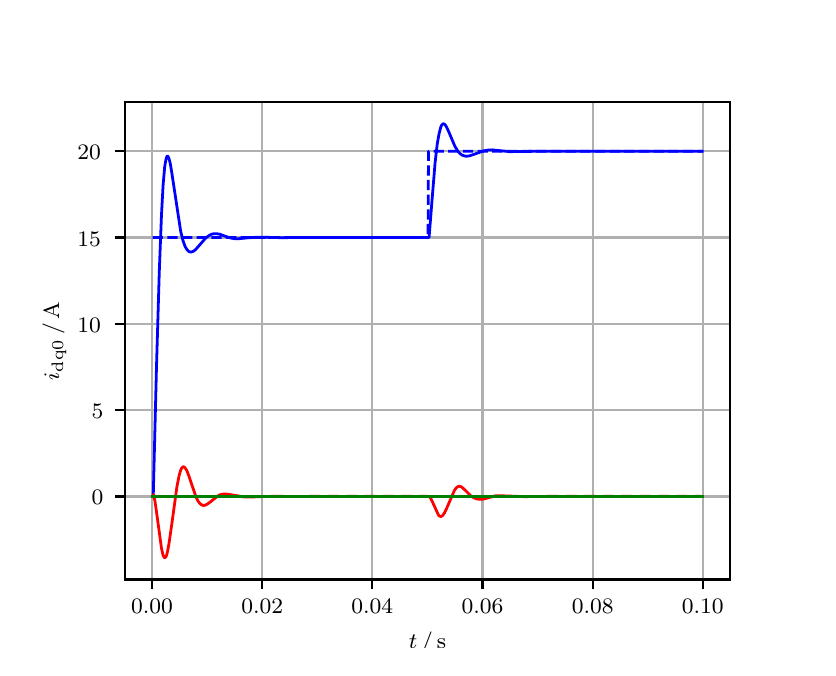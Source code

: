 \begingroup%
\makeatletter%
\begin{pgfpicture}%
\pgfpathrectangle{\pgfpointorigin}{\pgfqpoint{3.9in}{3.1in}}%
\pgfusepath{use as bounding box, clip}%
\begin{pgfscope}%
\pgfsetbuttcap%
\pgfsetmiterjoin%
\definecolor{currentfill}{rgb}{1.0,1.0,1.0}%
\pgfsetfillcolor{currentfill}%
\pgfsetlinewidth{0.0pt}%
\definecolor{currentstroke}{rgb}{1.0,1.0,1.0}%
\pgfsetstrokecolor{currentstroke}%
\pgfsetdash{}{0pt}%
\pgfpathmoveto{\pgfqpoint{0.0in}{0.0in}}%
\pgfpathlineto{\pgfqpoint{3.9in}{0.0in}}%
\pgfpathlineto{\pgfqpoint{3.9in}{3.1in}}%
\pgfpathlineto{\pgfqpoint{0.0in}{3.1in}}%
\pgfpathclose%
\pgfusepath{fill}%
\end{pgfscope}%
\begin{pgfscope}%
\pgfsetbuttcap%
\pgfsetmiterjoin%
\definecolor{currentfill}{rgb}{1.0,1.0,1.0}%
\pgfsetfillcolor{currentfill}%
\pgfsetlinewidth{0.0pt}%
\definecolor{currentstroke}{rgb}{0.0,0.0,0.0}%
\pgfsetstrokecolor{currentstroke}%
\pgfsetstrokeopacity{0.0}%
\pgfsetdash{}{0pt}%
\pgfpathmoveto{\pgfqpoint{0.487in}{0.341in}}%
\pgfpathlineto{\pgfqpoint{3.51in}{0.341in}}%
\pgfpathlineto{\pgfqpoint{3.51in}{2.728in}}%
\pgfpathlineto{\pgfqpoint{0.487in}{2.728in}}%
\pgfpathclose%
\pgfusepath{fill}%
\end{pgfscope}%
\begin{pgfscope}%
\pgfpathrectangle{\pgfqpoint{0.487in}{0.341in}}{\pgfqpoint{3.022in}{2.387in}}%
\pgfusepath{clip}%
\pgfsetrectcap%
\pgfsetroundjoin%
\pgfsetlinewidth{0.803pt}%
\definecolor{currentstroke}{rgb}{0.69,0.69,0.69}%
\pgfsetstrokecolor{currentstroke}%
\pgfsetdash{}{0pt}%
\pgfpathmoveto{\pgfqpoint{0.622in}{0.341in}}%
\pgfpathlineto{\pgfqpoint{0.622in}{2.728in}}%
\pgfusepath{stroke}%
\end{pgfscope}%
\begin{pgfscope}%
\pgfsetbuttcap%
\pgfsetroundjoin%
\definecolor{currentfill}{rgb}{0.0,0.0,0.0}%
\pgfsetfillcolor{currentfill}%
\pgfsetlinewidth{0.803pt}%
\definecolor{currentstroke}{rgb}{0.0,0.0,0.0}%
\pgfsetstrokecolor{currentstroke}%
\pgfsetdash{}{0pt}%
\pgfsys@defobject{currentmarker}{\pgfqpoint{0.0in}{-0.049in}}{\pgfqpoint{0.0in}{0.0in}}{%
\pgfpathmoveto{\pgfqpoint{0.0in}{0.0in}}%
\pgfpathlineto{\pgfqpoint{0.0in}{-0.049in}}%
\pgfusepath{stroke,fill}%
}%
\begin{pgfscope}%
\pgfsys@transformshift{0.622in}{0.341in}%
\pgfsys@useobject{currentmarker}{}%
\end{pgfscope}%
\end{pgfscope}%
\begin{pgfscope}%
\definecolor{textcolor}{rgb}{0.0,0.0,0.0}%
\pgfsetstrokecolor{textcolor}%
\pgfsetfillcolor{textcolor}%
\pgftext[x=0.622in,y=0.244in,,top]{\color{textcolor}\rmfamily\fontsize{8.0}{9.6}\selectfont 0.00}%
\end{pgfscope}%
\begin{pgfscope}%
\pgfpathrectangle{\pgfqpoint{0.487in}{0.341in}}{\pgfqpoint{3.022in}{2.387in}}%
\pgfusepath{clip}%
\pgfsetrectcap%
\pgfsetroundjoin%
\pgfsetlinewidth{0.803pt}%
\definecolor{currentstroke}{rgb}{0.69,0.69,0.69}%
\pgfsetstrokecolor{currentstroke}%
\pgfsetdash{}{0pt}%
\pgfpathmoveto{\pgfqpoint{1.173in}{0.341in}}%
\pgfpathlineto{\pgfqpoint{1.173in}{2.728in}}%
\pgfusepath{stroke}%
\end{pgfscope}%
\begin{pgfscope}%
\pgfsetbuttcap%
\pgfsetroundjoin%
\definecolor{currentfill}{rgb}{0.0,0.0,0.0}%
\pgfsetfillcolor{currentfill}%
\pgfsetlinewidth{0.803pt}%
\definecolor{currentstroke}{rgb}{0.0,0.0,0.0}%
\pgfsetstrokecolor{currentstroke}%
\pgfsetdash{}{0pt}%
\pgfsys@defobject{currentmarker}{\pgfqpoint{0.0in}{-0.049in}}{\pgfqpoint{0.0in}{0.0in}}{%
\pgfpathmoveto{\pgfqpoint{0.0in}{0.0in}}%
\pgfpathlineto{\pgfqpoint{0.0in}{-0.049in}}%
\pgfusepath{stroke,fill}%
}%
\begin{pgfscope}%
\pgfsys@transformshift{1.173in}{0.341in}%
\pgfsys@useobject{currentmarker}{}%
\end{pgfscope}%
\end{pgfscope}%
\begin{pgfscope}%
\definecolor{textcolor}{rgb}{0.0,0.0,0.0}%
\pgfsetstrokecolor{textcolor}%
\pgfsetfillcolor{textcolor}%
\pgftext[x=1.173in,y=0.244in,,top]{\color{textcolor}\rmfamily\fontsize{8.0}{9.6}\selectfont 0.02}%
\end{pgfscope}%
\begin{pgfscope}%
\pgfpathrectangle{\pgfqpoint{0.487in}{0.341in}}{\pgfqpoint{3.022in}{2.387in}}%
\pgfusepath{clip}%
\pgfsetrectcap%
\pgfsetroundjoin%
\pgfsetlinewidth{0.803pt}%
\definecolor{currentstroke}{rgb}{0.69,0.69,0.69}%
\pgfsetstrokecolor{currentstroke}%
\pgfsetdash{}{0pt}%
\pgfpathmoveto{\pgfqpoint{1.723in}{0.341in}}%
\pgfpathlineto{\pgfqpoint{1.723in}{2.728in}}%
\pgfusepath{stroke}%
\end{pgfscope}%
\begin{pgfscope}%
\pgfsetbuttcap%
\pgfsetroundjoin%
\definecolor{currentfill}{rgb}{0.0,0.0,0.0}%
\pgfsetfillcolor{currentfill}%
\pgfsetlinewidth{0.803pt}%
\definecolor{currentstroke}{rgb}{0.0,0.0,0.0}%
\pgfsetstrokecolor{currentstroke}%
\pgfsetdash{}{0pt}%
\pgfsys@defobject{currentmarker}{\pgfqpoint{0.0in}{-0.049in}}{\pgfqpoint{0.0in}{0.0in}}{%
\pgfpathmoveto{\pgfqpoint{0.0in}{0.0in}}%
\pgfpathlineto{\pgfqpoint{0.0in}{-0.049in}}%
\pgfusepath{stroke,fill}%
}%
\begin{pgfscope}%
\pgfsys@transformshift{1.723in}{0.341in}%
\pgfsys@useobject{currentmarker}{}%
\end{pgfscope}%
\end{pgfscope}%
\begin{pgfscope}%
\definecolor{textcolor}{rgb}{0.0,0.0,0.0}%
\pgfsetstrokecolor{textcolor}%
\pgfsetfillcolor{textcolor}%
\pgftext[x=1.723in,y=0.244in,,top]{\color{textcolor}\rmfamily\fontsize{8.0}{9.6}\selectfont 0.04}%
\end{pgfscope}%
\begin{pgfscope}%
\pgfpathrectangle{\pgfqpoint{0.487in}{0.341in}}{\pgfqpoint{3.022in}{2.387in}}%
\pgfusepath{clip}%
\pgfsetrectcap%
\pgfsetroundjoin%
\pgfsetlinewidth{0.803pt}%
\definecolor{currentstroke}{rgb}{0.69,0.69,0.69}%
\pgfsetstrokecolor{currentstroke}%
\pgfsetdash{}{0pt}%
\pgfpathmoveto{\pgfqpoint{2.274in}{0.341in}}%
\pgfpathlineto{\pgfqpoint{2.274in}{2.728in}}%
\pgfusepath{stroke}%
\end{pgfscope}%
\begin{pgfscope}%
\pgfsetbuttcap%
\pgfsetroundjoin%
\definecolor{currentfill}{rgb}{0.0,0.0,0.0}%
\pgfsetfillcolor{currentfill}%
\pgfsetlinewidth{0.803pt}%
\definecolor{currentstroke}{rgb}{0.0,0.0,0.0}%
\pgfsetstrokecolor{currentstroke}%
\pgfsetdash{}{0pt}%
\pgfsys@defobject{currentmarker}{\pgfqpoint{0.0in}{-0.049in}}{\pgfqpoint{0.0in}{0.0in}}{%
\pgfpathmoveto{\pgfqpoint{0.0in}{0.0in}}%
\pgfpathlineto{\pgfqpoint{0.0in}{-0.049in}}%
\pgfusepath{stroke,fill}%
}%
\begin{pgfscope}%
\pgfsys@transformshift{2.274in}{0.341in}%
\pgfsys@useobject{currentmarker}{}%
\end{pgfscope}%
\end{pgfscope}%
\begin{pgfscope}%
\definecolor{textcolor}{rgb}{0.0,0.0,0.0}%
\pgfsetstrokecolor{textcolor}%
\pgfsetfillcolor{textcolor}%
\pgftext[x=2.274in,y=0.244in,,top]{\color{textcolor}\rmfamily\fontsize{8.0}{9.6}\selectfont 0.06}%
\end{pgfscope}%
\begin{pgfscope}%
\pgfpathrectangle{\pgfqpoint{0.487in}{0.341in}}{\pgfqpoint{3.022in}{2.387in}}%
\pgfusepath{clip}%
\pgfsetrectcap%
\pgfsetroundjoin%
\pgfsetlinewidth{0.803pt}%
\definecolor{currentstroke}{rgb}{0.69,0.69,0.69}%
\pgfsetstrokecolor{currentstroke}%
\pgfsetdash{}{0pt}%
\pgfpathmoveto{\pgfqpoint{2.825in}{0.341in}}%
\pgfpathlineto{\pgfqpoint{2.825in}{2.728in}}%
\pgfusepath{stroke}%
\end{pgfscope}%
\begin{pgfscope}%
\pgfsetbuttcap%
\pgfsetroundjoin%
\definecolor{currentfill}{rgb}{0.0,0.0,0.0}%
\pgfsetfillcolor{currentfill}%
\pgfsetlinewidth{0.803pt}%
\definecolor{currentstroke}{rgb}{0.0,0.0,0.0}%
\pgfsetstrokecolor{currentstroke}%
\pgfsetdash{}{0pt}%
\pgfsys@defobject{currentmarker}{\pgfqpoint{0.0in}{-0.049in}}{\pgfqpoint{0.0in}{0.0in}}{%
\pgfpathmoveto{\pgfqpoint{0.0in}{0.0in}}%
\pgfpathlineto{\pgfqpoint{0.0in}{-0.049in}}%
\pgfusepath{stroke,fill}%
}%
\begin{pgfscope}%
\pgfsys@transformshift{2.825in}{0.341in}%
\pgfsys@useobject{currentmarker}{}%
\end{pgfscope}%
\end{pgfscope}%
\begin{pgfscope}%
\definecolor{textcolor}{rgb}{0.0,0.0,0.0}%
\pgfsetstrokecolor{textcolor}%
\pgfsetfillcolor{textcolor}%
\pgftext[x=2.825in,y=0.244in,,top]{\color{textcolor}\rmfamily\fontsize{8.0}{9.6}\selectfont 0.08}%
\end{pgfscope}%
\begin{pgfscope}%
\pgfpathrectangle{\pgfqpoint{0.487in}{0.341in}}{\pgfqpoint{3.022in}{2.387in}}%
\pgfusepath{clip}%
\pgfsetrectcap%
\pgfsetroundjoin%
\pgfsetlinewidth{0.803pt}%
\definecolor{currentstroke}{rgb}{0.69,0.69,0.69}%
\pgfsetstrokecolor{currentstroke}%
\pgfsetdash{}{0pt}%
\pgfpathmoveto{\pgfqpoint{3.375in}{0.341in}}%
\pgfpathlineto{\pgfqpoint{3.375in}{2.728in}}%
\pgfusepath{stroke}%
\end{pgfscope}%
\begin{pgfscope}%
\pgfsetbuttcap%
\pgfsetroundjoin%
\definecolor{currentfill}{rgb}{0.0,0.0,0.0}%
\pgfsetfillcolor{currentfill}%
\pgfsetlinewidth{0.803pt}%
\definecolor{currentstroke}{rgb}{0.0,0.0,0.0}%
\pgfsetstrokecolor{currentstroke}%
\pgfsetdash{}{0pt}%
\pgfsys@defobject{currentmarker}{\pgfqpoint{0.0in}{-0.049in}}{\pgfqpoint{0.0in}{0.0in}}{%
\pgfpathmoveto{\pgfqpoint{0.0in}{0.0in}}%
\pgfpathlineto{\pgfqpoint{0.0in}{-0.049in}}%
\pgfusepath{stroke,fill}%
}%
\begin{pgfscope}%
\pgfsys@transformshift{3.375in}{0.341in}%
\pgfsys@useobject{currentmarker}{}%
\end{pgfscope}%
\end{pgfscope}%
\begin{pgfscope}%
\definecolor{textcolor}{rgb}{0.0,0.0,0.0}%
\pgfsetstrokecolor{textcolor}%
\pgfsetfillcolor{textcolor}%
\pgftext[x=3.375in,y=0.244in,,top]{\color{textcolor}\rmfamily\fontsize{8.0}{9.6}\selectfont 0.10}%
\end{pgfscope}%
\begin{pgfscope}%
\definecolor{textcolor}{rgb}{0.0,0.0,0.0}%
\pgfsetstrokecolor{textcolor}%
\pgfsetfillcolor{textcolor}%
\pgftext[x=1.999in,y=0.081in,,top]{\color{textcolor}\rmfamily\fontsize{8.0}{9.6}\selectfont \(\displaystyle t\,/\,\mathrm{s}\)}%
\end{pgfscope}%
\begin{pgfscope}%
\pgfpathrectangle{\pgfqpoint{0.487in}{0.341in}}{\pgfqpoint{3.022in}{2.387in}}%
\pgfusepath{clip}%
\pgfsetrectcap%
\pgfsetroundjoin%
\pgfsetlinewidth{0.803pt}%
\definecolor{currentstroke}{rgb}{0.69,0.69,0.69}%
\pgfsetstrokecolor{currentstroke}%
\pgfsetdash{}{0pt}%
\pgfpathmoveto{\pgfqpoint{0.487in}{0.756in}}%
\pgfpathlineto{\pgfqpoint{3.51in}{0.756in}}%
\pgfusepath{stroke}%
\end{pgfscope}%
\begin{pgfscope}%
\pgfsetbuttcap%
\pgfsetroundjoin%
\definecolor{currentfill}{rgb}{0.0,0.0,0.0}%
\pgfsetfillcolor{currentfill}%
\pgfsetlinewidth{0.803pt}%
\definecolor{currentstroke}{rgb}{0.0,0.0,0.0}%
\pgfsetstrokecolor{currentstroke}%
\pgfsetdash{}{0pt}%
\pgfsys@defobject{currentmarker}{\pgfqpoint{-0.049in}{0.0in}}{\pgfqpoint{-0.0in}{0.0in}}{%
\pgfpathmoveto{\pgfqpoint{-0.0in}{0.0in}}%
\pgfpathlineto{\pgfqpoint{-0.049in}{0.0in}}%
\pgfusepath{stroke,fill}%
}%
\begin{pgfscope}%
\pgfsys@transformshift{0.487in}{0.756in}%
\pgfsys@useobject{currentmarker}{}%
\end{pgfscope}%
\end{pgfscope}%
\begin{pgfscope}%
\definecolor{textcolor}{rgb}{0.0,0.0,0.0}%
\pgfsetstrokecolor{textcolor}%
\pgfsetfillcolor{textcolor}%
\pgftext[x=0.32in, y=0.714in, left, base]{\color{textcolor}\rmfamily\fontsize{8.0}{9.6}\selectfont 0}%
\end{pgfscope}%
\begin{pgfscope}%
\pgfpathrectangle{\pgfqpoint{0.487in}{0.341in}}{\pgfqpoint{3.022in}{2.387in}}%
\pgfusepath{clip}%
\pgfsetrectcap%
\pgfsetroundjoin%
\pgfsetlinewidth{0.803pt}%
\definecolor{currentstroke}{rgb}{0.69,0.69,0.69}%
\pgfsetstrokecolor{currentstroke}%
\pgfsetdash{}{0pt}%
\pgfpathmoveto{\pgfqpoint{0.487in}{1.188in}}%
\pgfpathlineto{\pgfqpoint{3.51in}{1.188in}}%
\pgfusepath{stroke}%
\end{pgfscope}%
\begin{pgfscope}%
\pgfsetbuttcap%
\pgfsetroundjoin%
\definecolor{currentfill}{rgb}{0.0,0.0,0.0}%
\pgfsetfillcolor{currentfill}%
\pgfsetlinewidth{0.803pt}%
\definecolor{currentstroke}{rgb}{0.0,0.0,0.0}%
\pgfsetstrokecolor{currentstroke}%
\pgfsetdash{}{0pt}%
\pgfsys@defobject{currentmarker}{\pgfqpoint{-0.049in}{0.0in}}{\pgfqpoint{-0.0in}{0.0in}}{%
\pgfpathmoveto{\pgfqpoint{-0.0in}{0.0in}}%
\pgfpathlineto{\pgfqpoint{-0.049in}{0.0in}}%
\pgfusepath{stroke,fill}%
}%
\begin{pgfscope}%
\pgfsys@transformshift{0.487in}{1.188in}%
\pgfsys@useobject{currentmarker}{}%
\end{pgfscope}%
\end{pgfscope}%
\begin{pgfscope}%
\definecolor{textcolor}{rgb}{0.0,0.0,0.0}%
\pgfsetstrokecolor{textcolor}%
\pgfsetfillcolor{textcolor}%
\pgftext[x=0.32in, y=1.146in, left, base]{\color{textcolor}\rmfamily\fontsize{8.0}{9.6}\selectfont 5}%
\end{pgfscope}%
\begin{pgfscope}%
\pgfpathrectangle{\pgfqpoint{0.487in}{0.341in}}{\pgfqpoint{3.022in}{2.387in}}%
\pgfusepath{clip}%
\pgfsetrectcap%
\pgfsetroundjoin%
\pgfsetlinewidth{0.803pt}%
\definecolor{currentstroke}{rgb}{0.69,0.69,0.69}%
\pgfsetstrokecolor{currentstroke}%
\pgfsetdash{}{0pt}%
\pgfpathmoveto{\pgfqpoint{0.487in}{1.619in}}%
\pgfpathlineto{\pgfqpoint{3.51in}{1.619in}}%
\pgfusepath{stroke}%
\end{pgfscope}%
\begin{pgfscope}%
\pgfsetbuttcap%
\pgfsetroundjoin%
\definecolor{currentfill}{rgb}{0.0,0.0,0.0}%
\pgfsetfillcolor{currentfill}%
\pgfsetlinewidth{0.803pt}%
\definecolor{currentstroke}{rgb}{0.0,0.0,0.0}%
\pgfsetstrokecolor{currentstroke}%
\pgfsetdash{}{0pt}%
\pgfsys@defobject{currentmarker}{\pgfqpoint{-0.049in}{0.0in}}{\pgfqpoint{-0.0in}{0.0in}}{%
\pgfpathmoveto{\pgfqpoint{-0.0in}{0.0in}}%
\pgfpathlineto{\pgfqpoint{-0.049in}{0.0in}}%
\pgfusepath{stroke,fill}%
}%
\begin{pgfscope}%
\pgfsys@transformshift{0.487in}{1.619in}%
\pgfsys@useobject{currentmarker}{}%
\end{pgfscope}%
\end{pgfscope}%
\begin{pgfscope}%
\definecolor{textcolor}{rgb}{0.0,0.0,0.0}%
\pgfsetstrokecolor{textcolor}%
\pgfsetfillcolor{textcolor}%
\pgftext[x=0.249in, y=1.577in, left, base]{\color{textcolor}\rmfamily\fontsize{8.0}{9.6}\selectfont 10}%
\end{pgfscope}%
\begin{pgfscope}%
\pgfpathrectangle{\pgfqpoint{0.487in}{0.341in}}{\pgfqpoint{3.022in}{2.387in}}%
\pgfusepath{clip}%
\pgfsetrectcap%
\pgfsetroundjoin%
\pgfsetlinewidth{0.803pt}%
\definecolor{currentstroke}{rgb}{0.69,0.69,0.69}%
\pgfsetstrokecolor{currentstroke}%
\pgfsetdash{}{0pt}%
\pgfpathmoveto{\pgfqpoint{0.487in}{2.051in}}%
\pgfpathlineto{\pgfqpoint{3.51in}{2.051in}}%
\pgfusepath{stroke}%
\end{pgfscope}%
\begin{pgfscope}%
\pgfsetbuttcap%
\pgfsetroundjoin%
\definecolor{currentfill}{rgb}{0.0,0.0,0.0}%
\pgfsetfillcolor{currentfill}%
\pgfsetlinewidth{0.803pt}%
\definecolor{currentstroke}{rgb}{0.0,0.0,0.0}%
\pgfsetstrokecolor{currentstroke}%
\pgfsetdash{}{0pt}%
\pgfsys@defobject{currentmarker}{\pgfqpoint{-0.049in}{0.0in}}{\pgfqpoint{-0.0in}{0.0in}}{%
\pgfpathmoveto{\pgfqpoint{-0.0in}{0.0in}}%
\pgfpathlineto{\pgfqpoint{-0.049in}{0.0in}}%
\pgfusepath{stroke,fill}%
}%
\begin{pgfscope}%
\pgfsys@transformshift{0.487in}{2.051in}%
\pgfsys@useobject{currentmarker}{}%
\end{pgfscope}%
\end{pgfscope}%
\begin{pgfscope}%
\definecolor{textcolor}{rgb}{0.0,0.0,0.0}%
\pgfsetstrokecolor{textcolor}%
\pgfsetfillcolor{textcolor}%
\pgftext[x=0.249in, y=2.008in, left, base]{\color{textcolor}\rmfamily\fontsize{8.0}{9.6}\selectfont 15}%
\end{pgfscope}%
\begin{pgfscope}%
\pgfpathrectangle{\pgfqpoint{0.487in}{0.341in}}{\pgfqpoint{3.022in}{2.387in}}%
\pgfusepath{clip}%
\pgfsetrectcap%
\pgfsetroundjoin%
\pgfsetlinewidth{0.803pt}%
\definecolor{currentstroke}{rgb}{0.69,0.69,0.69}%
\pgfsetstrokecolor{currentstroke}%
\pgfsetdash{}{0pt}%
\pgfpathmoveto{\pgfqpoint{0.487in}{2.482in}}%
\pgfpathlineto{\pgfqpoint{3.51in}{2.482in}}%
\pgfusepath{stroke}%
\end{pgfscope}%
\begin{pgfscope}%
\pgfsetbuttcap%
\pgfsetroundjoin%
\definecolor{currentfill}{rgb}{0.0,0.0,0.0}%
\pgfsetfillcolor{currentfill}%
\pgfsetlinewidth{0.803pt}%
\definecolor{currentstroke}{rgb}{0.0,0.0,0.0}%
\pgfsetstrokecolor{currentstroke}%
\pgfsetdash{}{0pt}%
\pgfsys@defobject{currentmarker}{\pgfqpoint{-0.049in}{0.0in}}{\pgfqpoint{-0.0in}{0.0in}}{%
\pgfpathmoveto{\pgfqpoint{-0.0in}{0.0in}}%
\pgfpathlineto{\pgfqpoint{-0.049in}{0.0in}}%
\pgfusepath{stroke,fill}%
}%
\begin{pgfscope}%
\pgfsys@transformshift{0.487in}{2.482in}%
\pgfsys@useobject{currentmarker}{}%
\end{pgfscope}%
\end{pgfscope}%
\begin{pgfscope}%
\definecolor{textcolor}{rgb}{0.0,0.0,0.0}%
\pgfsetstrokecolor{textcolor}%
\pgfsetfillcolor{textcolor}%
\pgftext[x=0.249in, y=2.44in, left, base]{\color{textcolor}\rmfamily\fontsize{8.0}{9.6}\selectfont 20}%
\end{pgfscope}%
\begin{pgfscope}%
\definecolor{textcolor}{rgb}{0.0,0.0,0.0}%
\pgfsetstrokecolor{textcolor}%
\pgfsetfillcolor{textcolor}%
\pgftext[x=0.193in,y=1.534in,,bottom,rotate=90.0]{\color{textcolor}\rmfamily\fontsize{8.0}{9.6}\selectfont \(\displaystyle i_{\mathrm{dq0}}\,/\,\mathrm{A}\)}%
\end{pgfscope}%
\begin{pgfscope}%
\pgfpathrectangle{\pgfqpoint{0.487in}{0.341in}}{\pgfqpoint{3.022in}{2.387in}}%
\pgfusepath{clip}%
\pgfsetrectcap%
\pgfsetroundjoin%
\pgfsetlinewidth{1.004pt}%
\definecolor{currentstroke}{rgb}{0.0,0.0,1.0}%
\pgfsetstrokecolor{currentstroke}%
\pgfsetdash{}{0pt}%
\pgfpathmoveto{\pgfqpoint{0.625in}{0.756in}}%
\pgfpathlineto{\pgfqpoint{0.628in}{0.762in}}%
\pgfpathlineto{\pgfqpoint{0.644in}{1.401in}}%
\pgfpathlineto{\pgfqpoint{0.658in}{1.879in}}%
\pgfpathlineto{\pgfqpoint{0.669in}{2.163in}}%
\pgfpathlineto{\pgfqpoint{0.677in}{2.311in}}%
\pgfpathlineto{\pgfqpoint{0.685in}{2.404in}}%
\pgfpathlineto{\pgfqpoint{0.691in}{2.439in}}%
\pgfpathlineto{\pgfqpoint{0.696in}{2.456in}}%
\pgfpathlineto{\pgfqpoint{0.699in}{2.458in}}%
\pgfpathlineto{\pgfqpoint{0.702in}{2.456in}}%
\pgfpathlineto{\pgfqpoint{0.707in}{2.444in}}%
\pgfpathlineto{\pgfqpoint{0.713in}{2.421in}}%
\pgfpathlineto{\pgfqpoint{0.721in}{2.372in}}%
\pgfpathlineto{\pgfqpoint{0.765in}{2.082in}}%
\pgfpathlineto{\pgfqpoint{0.776in}{2.037in}}%
\pgfpathlineto{\pgfqpoint{0.787in}{2.006in}}%
\pgfpathlineto{\pgfqpoint{0.796in}{1.991in}}%
\pgfpathlineto{\pgfqpoint{0.804in}{1.982in}}%
\pgfpathlineto{\pgfqpoint{0.812in}{1.978in}}%
\pgfpathlineto{\pgfqpoint{0.82in}{1.979in}}%
\pgfpathlineto{\pgfqpoint{0.829in}{1.982in}}%
\pgfpathlineto{\pgfqpoint{0.84in}{1.991in}}%
\pgfpathlineto{\pgfqpoint{0.856in}{2.009in}}%
\pgfpathlineto{\pgfqpoint{0.889in}{2.047in}}%
\pgfpathlineto{\pgfqpoint{0.903in}{2.058in}}%
\pgfpathlineto{\pgfqpoint{0.917in}{2.066in}}%
\pgfpathlineto{\pgfqpoint{0.93in}{2.07in}}%
\pgfpathlineto{\pgfqpoint{0.944in}{2.07in}}%
\pgfpathlineto{\pgfqpoint{0.961in}{2.067in}}%
\pgfpathlineto{\pgfqpoint{0.988in}{2.057in}}%
\pgfpathlineto{\pgfqpoint{1.016in}{2.048in}}%
\pgfpathlineto{\pgfqpoint{1.035in}{2.045in}}%
\pgfpathlineto{\pgfqpoint{1.057in}{2.045in}}%
\pgfpathlineto{\pgfqpoint{1.098in}{2.049in}}%
\pgfpathlineto{\pgfqpoint{1.145in}{2.052in}}%
\pgfpathlineto{\pgfqpoint{1.184in}{2.052in}}%
\pgfpathlineto{\pgfqpoint{1.266in}{2.05in}}%
\pgfpathlineto{\pgfqpoint{1.39in}{2.051in}}%
\pgfpathlineto{\pgfqpoint{2.004in}{2.051in}}%
\pgfpathlineto{\pgfqpoint{2.007in}{2.051in}}%
\pgfpathlineto{\pgfqpoint{2.021in}{2.228in}}%
\pgfpathlineto{\pgfqpoint{2.037in}{2.424in}}%
\pgfpathlineto{\pgfqpoint{2.048in}{2.52in}}%
\pgfpathlineto{\pgfqpoint{2.057in}{2.57in}}%
\pgfpathlineto{\pgfqpoint{2.065in}{2.601in}}%
\pgfpathlineto{\pgfqpoint{2.07in}{2.613in}}%
\pgfpathlineto{\pgfqpoint{2.076in}{2.619in}}%
\pgfpathlineto{\pgfqpoint{2.081in}{2.619in}}%
\pgfpathlineto{\pgfqpoint{2.087in}{2.615in}}%
\pgfpathlineto{\pgfqpoint{2.095in}{2.602in}}%
\pgfpathlineto{\pgfqpoint{2.106in}{2.578in}}%
\pgfpathlineto{\pgfqpoint{2.136in}{2.507in}}%
\pgfpathlineto{\pgfqpoint{2.15in}{2.484in}}%
\pgfpathlineto{\pgfqpoint{2.161in}{2.471in}}%
\pgfpathlineto{\pgfqpoint{2.172in}{2.463in}}%
\pgfpathlineto{\pgfqpoint{2.183in}{2.459in}}%
\pgfpathlineto{\pgfqpoint{2.194in}{2.457in}}%
\pgfpathlineto{\pgfqpoint{2.208in}{2.459in}}%
\pgfpathlineto{\pgfqpoint{2.227in}{2.465in}}%
\pgfpathlineto{\pgfqpoint{2.28in}{2.484in}}%
\pgfpathlineto{\pgfqpoint{2.302in}{2.488in}}%
\pgfpathlineto{\pgfqpoint{2.324in}{2.489in}}%
\pgfpathlineto{\pgfqpoint{2.351in}{2.486in}}%
\pgfpathlineto{\pgfqpoint{2.412in}{2.48in}}%
\pgfpathlineto{\pgfqpoint{2.459in}{2.481in}}%
\pgfpathlineto{\pgfqpoint{2.571in}{2.482in}}%
\pgfpathlineto{\pgfqpoint{2.693in}{2.482in}}%
\pgfpathlineto{\pgfqpoint{2.819in}{2.482in}}%
\pgfpathlineto{\pgfqpoint{2.984in}{2.482in}}%
\pgfpathlineto{\pgfqpoint{3.285in}{2.482in}}%
\pgfpathlineto{\pgfqpoint{3.373in}{2.482in}}%
\pgfpathlineto{\pgfqpoint{3.373in}{2.482in}}%
\pgfusepath{stroke}%
\end{pgfscope}%
\begin{pgfscope}%
\pgfpathrectangle{\pgfqpoint{0.487in}{0.341in}}{\pgfqpoint{3.022in}{2.387in}}%
\pgfusepath{clip}%
\pgfsetrectcap%
\pgfsetroundjoin%
\pgfsetlinewidth{1.004pt}%
\definecolor{currentstroke}{rgb}{1.0,0.0,0.0}%
\pgfsetstrokecolor{currentstroke}%
\pgfsetdash{}{0pt}%
\pgfpathmoveto{\pgfqpoint{0.625in}{0.756in}}%
\pgfpathlineto{\pgfqpoint{0.628in}{0.766in}}%
\pgfpathlineto{\pgfqpoint{0.63in}{0.76in}}%
\pgfpathlineto{\pgfqpoint{0.636in}{0.735in}}%
\pgfpathlineto{\pgfqpoint{0.644in}{0.68in}}%
\pgfpathlineto{\pgfqpoint{0.669in}{0.497in}}%
\pgfpathlineto{\pgfqpoint{0.677in}{0.462in}}%
\pgfpathlineto{\pgfqpoint{0.683in}{0.451in}}%
\pgfpathlineto{\pgfqpoint{0.685in}{0.45in}}%
\pgfpathlineto{\pgfqpoint{0.688in}{0.451in}}%
\pgfpathlineto{\pgfqpoint{0.694in}{0.46in}}%
\pgfpathlineto{\pgfqpoint{0.699in}{0.479in}}%
\pgfpathlineto{\pgfqpoint{0.707in}{0.523in}}%
\pgfpathlineto{\pgfqpoint{0.721in}{0.621in}}%
\pgfpathlineto{\pgfqpoint{0.746in}{0.803in}}%
\pgfpathlineto{\pgfqpoint{0.757in}{0.86in}}%
\pgfpathlineto{\pgfqpoint{0.765in}{0.888in}}%
\pgfpathlineto{\pgfqpoint{0.771in}{0.899in}}%
\pgfpathlineto{\pgfqpoint{0.776in}{0.904in}}%
\pgfpathlineto{\pgfqpoint{0.782in}{0.904in}}%
\pgfpathlineto{\pgfqpoint{0.787in}{0.899in}}%
\pgfpathlineto{\pgfqpoint{0.796in}{0.885in}}%
\pgfpathlineto{\pgfqpoint{0.807in}{0.856in}}%
\pgfpathlineto{\pgfqpoint{0.842in}{0.752in}}%
\pgfpathlineto{\pgfqpoint{0.853in}{0.731in}}%
\pgfpathlineto{\pgfqpoint{0.862in}{0.72in}}%
\pgfpathlineto{\pgfqpoint{0.87in}{0.714in}}%
\pgfpathlineto{\pgfqpoint{0.878in}{0.711in}}%
\pgfpathlineto{\pgfqpoint{0.886in}{0.712in}}%
\pgfpathlineto{\pgfqpoint{0.897in}{0.717in}}%
\pgfpathlineto{\pgfqpoint{0.911in}{0.727in}}%
\pgfpathlineto{\pgfqpoint{0.95in}{0.758in}}%
\pgfpathlineto{\pgfqpoint{0.964in}{0.765in}}%
\pgfpathlineto{\pgfqpoint{0.977in}{0.768in}}%
\pgfpathlineto{\pgfqpoint{0.994in}{0.768in}}%
\pgfpathlineto{\pgfqpoint{1.027in}{0.763in}}%
\pgfpathlineto{\pgfqpoint{1.087in}{0.753in}}%
\pgfpathlineto{\pgfqpoint{1.109in}{0.753in}}%
\pgfpathlineto{\pgfqpoint{1.189in}{0.756in}}%
\pgfpathlineto{\pgfqpoint{1.25in}{0.757in}}%
\pgfpathlineto{\pgfqpoint{1.302in}{0.756in}}%
\pgfpathlineto{\pgfqpoint{1.349in}{0.756in}}%
\pgfpathlineto{\pgfqpoint{1.385in}{0.756in}}%
\pgfpathlineto{\pgfqpoint{1.437in}{0.757in}}%
\pgfpathlineto{\pgfqpoint{1.481in}{0.756in}}%
\pgfpathlineto{\pgfqpoint{1.531in}{0.757in}}%
\pgfpathlineto{\pgfqpoint{1.572in}{0.756in}}%
\pgfpathlineto{\pgfqpoint{1.622in}{0.757in}}%
\pgfpathlineto{\pgfqpoint{1.666in}{0.756in}}%
\pgfpathlineto{\pgfqpoint{1.712in}{0.757in}}%
\pgfpathlineto{\pgfqpoint{1.756in}{0.756in}}%
\pgfpathlineto{\pgfqpoint{1.806in}{0.757in}}%
\pgfpathlineto{\pgfqpoint{1.847in}{0.756in}}%
\pgfpathlineto{\pgfqpoint{1.897in}{0.757in}}%
\pgfpathlineto{\pgfqpoint{1.938in}{0.756in}}%
\pgfpathlineto{\pgfqpoint{1.988in}{0.757in}}%
\pgfpathlineto{\pgfqpoint{2.007in}{0.756in}}%
\pgfpathlineto{\pgfqpoint{2.013in}{0.75in}}%
\pgfpathlineto{\pgfqpoint{2.021in}{0.735in}}%
\pgfpathlineto{\pgfqpoint{2.054in}{0.663in}}%
\pgfpathlineto{\pgfqpoint{2.059in}{0.658in}}%
\pgfpathlineto{\pgfqpoint{2.065in}{0.656in}}%
\pgfpathlineto{\pgfqpoint{2.07in}{0.657in}}%
\pgfpathlineto{\pgfqpoint{2.076in}{0.662in}}%
\pgfpathlineto{\pgfqpoint{2.084in}{0.674in}}%
\pgfpathlineto{\pgfqpoint{2.095in}{0.697in}}%
\pgfpathlineto{\pgfqpoint{2.134in}{0.787in}}%
\pgfpathlineto{\pgfqpoint{2.142in}{0.798in}}%
\pgfpathlineto{\pgfqpoint{2.15in}{0.805in}}%
\pgfpathlineto{\pgfqpoint{2.158in}{0.807in}}%
\pgfpathlineto{\pgfqpoint{2.167in}{0.805in}}%
\pgfpathlineto{\pgfqpoint{2.175in}{0.799in}}%
\pgfpathlineto{\pgfqpoint{2.189in}{0.786in}}%
\pgfpathlineto{\pgfqpoint{2.216in}{0.759in}}%
\pgfpathlineto{\pgfqpoint{2.23in}{0.75in}}%
\pgfpathlineto{\pgfqpoint{2.244in}{0.744in}}%
\pgfpathlineto{\pgfqpoint{2.258in}{0.742in}}%
\pgfpathlineto{\pgfqpoint{2.274in}{0.742in}}%
\pgfpathlineto{\pgfqpoint{2.291in}{0.746in}}%
\pgfpathlineto{\pgfqpoint{2.337in}{0.759in}}%
\pgfpathlineto{\pgfqpoint{2.357in}{0.76in}}%
\pgfpathlineto{\pgfqpoint{2.437in}{0.757in}}%
\pgfpathlineto{\pgfqpoint{2.483in}{0.755in}}%
\pgfpathlineto{\pgfqpoint{2.544in}{0.756in}}%
\pgfpathlineto{\pgfqpoint{2.574in}{0.756in}}%
\pgfpathlineto{\pgfqpoint{2.626in}{0.757in}}%
\pgfpathlineto{\pgfqpoint{2.673in}{0.756in}}%
\pgfpathlineto{\pgfqpoint{2.717in}{0.757in}}%
\pgfpathlineto{\pgfqpoint{2.767in}{0.756in}}%
\pgfpathlineto{\pgfqpoint{2.808in}{0.757in}}%
\pgfpathlineto{\pgfqpoint{2.861in}{0.756in}}%
\pgfpathlineto{\pgfqpoint{2.902in}{0.757in}}%
\pgfpathlineto{\pgfqpoint{2.949in}{0.756in}}%
\pgfpathlineto{\pgfqpoint{2.993in}{0.757in}}%
\pgfpathlineto{\pgfqpoint{3.042in}{0.756in}}%
\pgfpathlineto{\pgfqpoint{3.084in}{0.757in}}%
\pgfpathlineto{\pgfqpoint{3.136in}{0.756in}}%
\pgfpathlineto{\pgfqpoint{3.177in}{0.757in}}%
\pgfpathlineto{\pgfqpoint{3.227in}{0.756in}}%
\pgfpathlineto{\pgfqpoint{3.268in}{0.757in}}%
\pgfpathlineto{\pgfqpoint{3.318in}{0.756in}}%
\pgfpathlineto{\pgfqpoint{3.359in}{0.757in}}%
\pgfpathlineto{\pgfqpoint{3.373in}{0.756in}}%
\pgfpathlineto{\pgfqpoint{3.373in}{0.756in}}%
\pgfusepath{stroke}%
\end{pgfscope}%
\begin{pgfscope}%
\pgfpathrectangle{\pgfqpoint{0.487in}{0.341in}}{\pgfqpoint{3.022in}{2.387in}}%
\pgfusepath{clip}%
\pgfsetrectcap%
\pgfsetroundjoin%
\pgfsetlinewidth{1.004pt}%
\definecolor{currentstroke}{rgb}{0.0,0.5,0.0}%
\pgfsetstrokecolor{currentstroke}%
\pgfsetdash{}{0pt}%
\pgfpathmoveto{\pgfqpoint{0.625in}{0.756in}}%
\pgfpathlineto{\pgfqpoint{3.373in}{0.756in}}%
\pgfpathlineto{\pgfqpoint{3.373in}{0.756in}}%
\pgfusepath{stroke}%
\end{pgfscope}%
\begin{pgfscope}%
\pgfpathrectangle{\pgfqpoint{0.487in}{0.341in}}{\pgfqpoint{3.022in}{2.387in}}%
\pgfusepath{clip}%
\pgfsetbuttcap%
\pgfsetroundjoin%
\pgfsetlinewidth{1.004pt}%
\definecolor{currentstroke}{rgb}{0.0,0.0,1.0}%
\pgfsetstrokecolor{currentstroke}%
\pgfsetdash{{3.7pt}{1.6pt}}{0.0pt}%
\pgfpathmoveto{\pgfqpoint{0.625in}{2.051in}}%
\pgfpathlineto{\pgfqpoint{2.002in}{2.051in}}%
\pgfpathlineto{\pgfqpoint{2.004in}{2.482in}}%
\pgfpathlineto{\pgfqpoint{3.373in}{2.482in}}%
\pgfpathlineto{\pgfqpoint{3.373in}{2.482in}}%
\pgfusepath{stroke}%
\end{pgfscope}%
\begin{pgfscope}%
\pgfpathrectangle{\pgfqpoint{0.487in}{0.341in}}{\pgfqpoint{3.022in}{2.387in}}%
\pgfusepath{clip}%
\pgfsetbuttcap%
\pgfsetroundjoin%
\pgfsetlinewidth{1.004pt}%
\definecolor{currentstroke}{rgb}{1.0,0.0,0.0}%
\pgfsetstrokecolor{currentstroke}%
\pgfsetdash{{3.7pt}{1.6pt}}{0.0pt}%
\pgfpathmoveto{\pgfqpoint{0.625in}{0.756in}}%
\pgfpathlineto{\pgfqpoint{3.373in}{0.756in}}%
\pgfpathlineto{\pgfqpoint{3.373in}{0.756in}}%
\pgfusepath{stroke}%
\end{pgfscope}%
\begin{pgfscope}%
\pgfpathrectangle{\pgfqpoint{0.487in}{0.341in}}{\pgfqpoint{3.022in}{2.387in}}%
\pgfusepath{clip}%
\pgfsetbuttcap%
\pgfsetroundjoin%
\pgfsetlinewidth{1.004pt}%
\definecolor{currentstroke}{rgb}{0.0,0.5,0.0}%
\pgfsetstrokecolor{currentstroke}%
\pgfsetdash{{3.7pt}{1.6pt}}{0.0pt}%
\pgfpathmoveto{\pgfqpoint{0.625in}{0.756in}}%
\pgfpathlineto{\pgfqpoint{3.373in}{0.756in}}%
\pgfpathlineto{\pgfqpoint{3.373in}{0.756in}}%
\pgfusepath{stroke}%
\end{pgfscope}%
\begin{pgfscope}%
\pgfsetrectcap%
\pgfsetmiterjoin%
\pgfsetlinewidth{0.803pt}%
\definecolor{currentstroke}{rgb}{0.0,0.0,0.0}%
\pgfsetstrokecolor{currentstroke}%
\pgfsetdash{}{0pt}%
\pgfpathmoveto{\pgfqpoint{0.487in}{0.341in}}%
\pgfpathlineto{\pgfqpoint{0.487in}{2.728in}}%
\pgfusepath{stroke}%
\end{pgfscope}%
\begin{pgfscope}%
\pgfsetrectcap%
\pgfsetmiterjoin%
\pgfsetlinewidth{0.803pt}%
\definecolor{currentstroke}{rgb}{0.0,0.0,0.0}%
\pgfsetstrokecolor{currentstroke}%
\pgfsetdash{}{0pt}%
\pgfpathmoveto{\pgfqpoint{3.51in}{0.341in}}%
\pgfpathlineto{\pgfqpoint{3.51in}{2.728in}}%
\pgfusepath{stroke}%
\end{pgfscope}%
\begin{pgfscope}%
\pgfsetrectcap%
\pgfsetmiterjoin%
\pgfsetlinewidth{0.803pt}%
\definecolor{currentstroke}{rgb}{0.0,0.0,0.0}%
\pgfsetstrokecolor{currentstroke}%
\pgfsetdash{}{0pt}%
\pgfpathmoveto{\pgfqpoint{0.487in}{0.341in}}%
\pgfpathlineto{\pgfqpoint{3.51in}{0.341in}}%
\pgfusepath{stroke}%
\end{pgfscope}%
\begin{pgfscope}%
\pgfsetrectcap%
\pgfsetmiterjoin%
\pgfsetlinewidth{0.803pt}%
\definecolor{currentstroke}{rgb}{0.0,0.0,0.0}%
\pgfsetstrokecolor{currentstroke}%
\pgfsetdash{}{0pt}%
\pgfpathmoveto{\pgfqpoint{0.487in}{2.728in}}%
\pgfpathlineto{\pgfqpoint{3.51in}{2.728in}}%
\pgfusepath{stroke}%
\end{pgfscope}%
\end{pgfpicture}%
\makeatother%
\endgroup%

